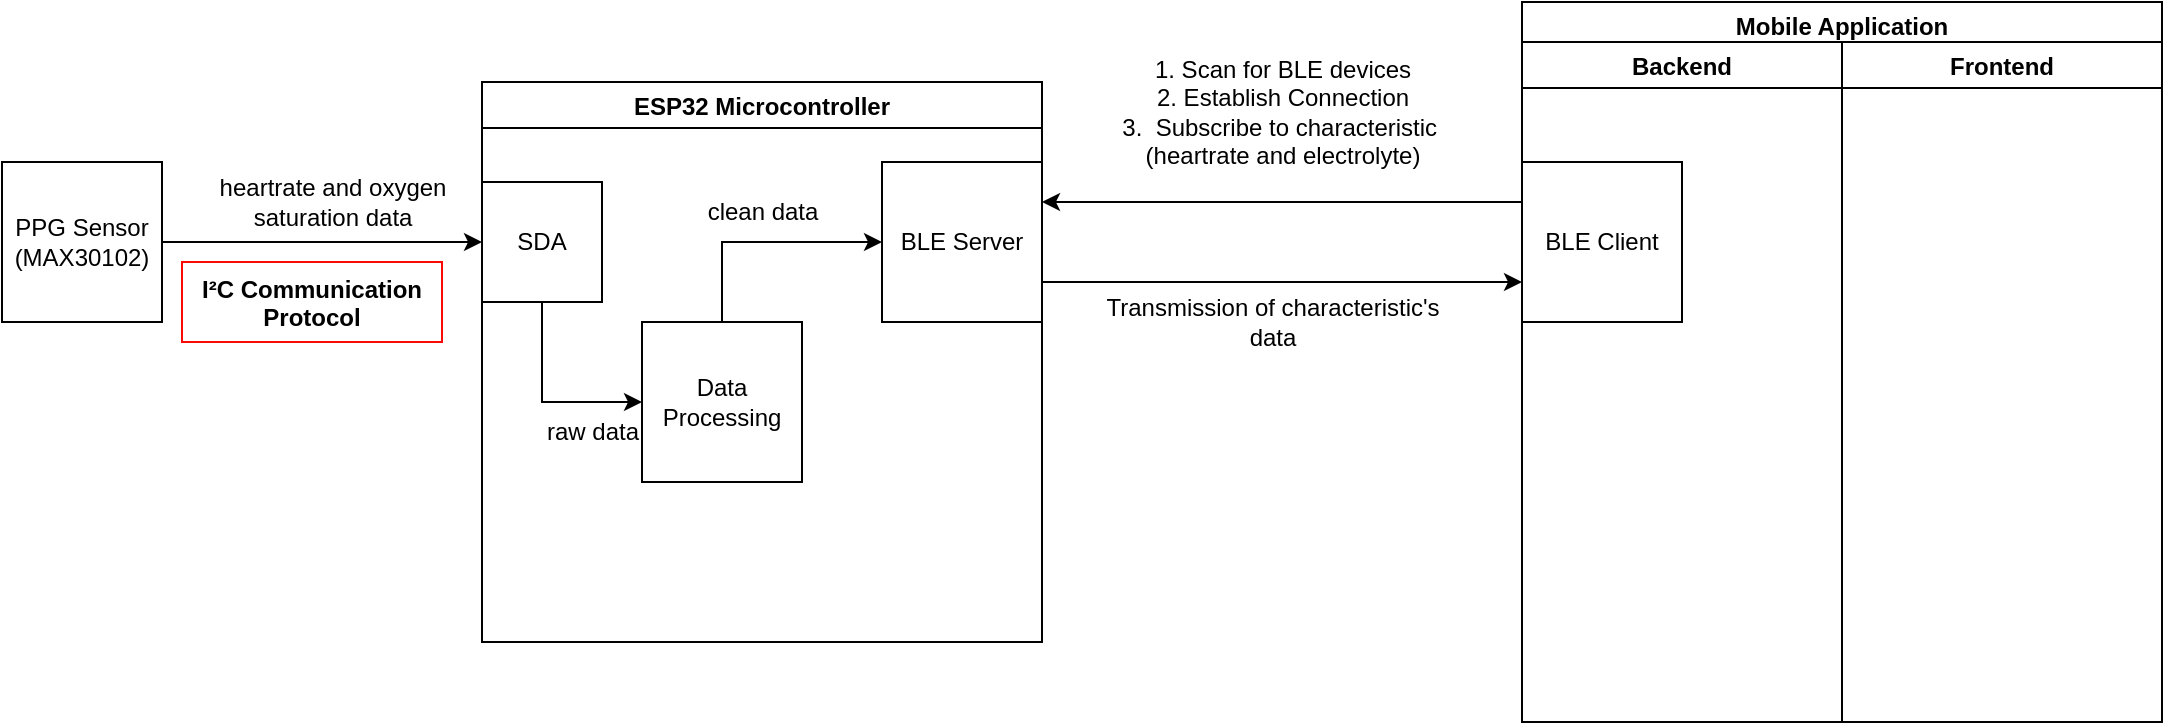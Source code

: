 <mxfile version="26.0.8">
  <diagram name="Page-1" id="XvgeLyfi9btd6hkqeVps">
    <mxGraphModel dx="1434" dy="816" grid="1" gridSize="10" guides="1" tooltips="1" connect="1" arrows="1" fold="1" page="1" pageScale="1" pageWidth="800" pageHeight="600" math="0" shadow="0">
      <root>
        <mxCell id="0" />
        <mxCell id="1" parent="0" />
        <mxCell id="u4qym9Ppzm83e0D_M728-1" value="Mobile Application" style="swimlane" vertex="1" connectable="0" parent="1">
          <mxGeometry x="840" y="40" width="320" height="360" as="geometry" />
        </mxCell>
        <mxCell id="u4qym9Ppzm83e0D_M728-16" value="Backend" style="swimlane" vertex="1" connectable="0" parent="u4qym9Ppzm83e0D_M728-1">
          <mxGeometry y="20" width="160" height="340" as="geometry" />
        </mxCell>
        <mxCell id="u4qym9Ppzm83e0D_M728-5" value="BLE Client" style="whiteSpace=wrap;html=1;aspect=fixed;" vertex="1" parent="u4qym9Ppzm83e0D_M728-16">
          <mxGeometry y="60" width="80" height="80" as="geometry" />
        </mxCell>
        <mxCell id="u4qym9Ppzm83e0D_M728-4" value="ESP32 Microcontroller" style="swimlane" vertex="1" connectable="0" parent="1">
          <mxGeometry x="320" y="80" width="280" height="280" as="geometry" />
        </mxCell>
        <mxCell id="u4qym9Ppzm83e0D_M728-6" value="BLE Server" style="whiteSpace=wrap;html=1;aspect=fixed;" vertex="1" parent="u4qym9Ppzm83e0D_M728-4">
          <mxGeometry x="200" y="40" width="80" height="80" as="geometry" />
        </mxCell>
        <mxCell id="u4qym9Ppzm83e0D_M728-31" style="edgeStyle=orthogonalEdgeStyle;rounded=0;orthogonalLoop=1;jettySize=auto;html=1;exitX=0.5;exitY=1;exitDx=0;exitDy=0;entryX=0;entryY=0.5;entryDx=0;entryDy=0;" edge="1" parent="u4qym9Ppzm83e0D_M728-4" source="u4qym9Ppzm83e0D_M728-23" target="u4qym9Ppzm83e0D_M728-28">
          <mxGeometry relative="1" as="geometry" />
        </mxCell>
        <mxCell id="u4qym9Ppzm83e0D_M728-23" value="SDA" style="whiteSpace=wrap;html=1;aspect=fixed;" vertex="1" parent="u4qym9Ppzm83e0D_M728-4">
          <mxGeometry y="50" width="60" height="60" as="geometry" />
        </mxCell>
        <mxCell id="u4qym9Ppzm83e0D_M728-33" style="edgeStyle=orthogonalEdgeStyle;rounded=0;orthogonalLoop=1;jettySize=auto;html=1;exitX=0.5;exitY=0;exitDx=0;exitDy=0;entryX=0;entryY=0.5;entryDx=0;entryDy=0;" edge="1" parent="u4qym9Ppzm83e0D_M728-4" source="u4qym9Ppzm83e0D_M728-28" target="u4qym9Ppzm83e0D_M728-6">
          <mxGeometry relative="1" as="geometry" />
        </mxCell>
        <mxCell id="u4qym9Ppzm83e0D_M728-28" value="Data Processing" style="whiteSpace=wrap;html=1;aspect=fixed;" vertex="1" parent="u4qym9Ppzm83e0D_M728-4">
          <mxGeometry x="80" y="120" width="80" height="80" as="geometry" />
        </mxCell>
        <mxCell id="u4qym9Ppzm83e0D_M728-30" value="raw data" style="text;html=1;align=center;verticalAlign=middle;resizable=0;points=[];autosize=1;strokeColor=none;fillColor=none;" vertex="1" parent="u4qym9Ppzm83e0D_M728-4">
          <mxGeometry x="20" y="160" width="70" height="30" as="geometry" />
        </mxCell>
        <mxCell id="u4qym9Ppzm83e0D_M728-34" value="clean data" style="text;html=1;align=center;verticalAlign=middle;resizable=0;points=[];autosize=1;strokeColor=none;fillColor=none;" vertex="1" parent="u4qym9Ppzm83e0D_M728-4">
          <mxGeometry x="100" y="50" width="80" height="30" as="geometry" />
        </mxCell>
        <mxCell id="u4qym9Ppzm83e0D_M728-9" style="edgeStyle=orthogonalEdgeStyle;rounded=0;orthogonalLoop=1;jettySize=auto;html=1;exitX=0;exitY=0.25;exitDx=0;exitDy=0;entryX=1;entryY=0.25;entryDx=0;entryDy=0;" edge="1" parent="1" source="u4qym9Ppzm83e0D_M728-5" target="u4qym9Ppzm83e0D_M728-6">
          <mxGeometry relative="1" as="geometry" />
        </mxCell>
        <mxCell id="u4qym9Ppzm83e0D_M728-10" style="edgeStyle=orthogonalEdgeStyle;rounded=0;orthogonalLoop=1;jettySize=auto;html=1;exitX=1;exitY=0.75;exitDx=0;exitDy=0;entryX=0;entryY=0.75;entryDx=0;entryDy=0;" edge="1" parent="1" source="u4qym9Ppzm83e0D_M728-6" target="u4qym9Ppzm83e0D_M728-5">
          <mxGeometry relative="1" as="geometry" />
        </mxCell>
        <mxCell id="u4qym9Ppzm83e0D_M728-11" value="Transmission of characteristic&#39;s&lt;div&gt;data&lt;/div&gt;" style="text;html=1;align=center;verticalAlign=middle;resizable=0;points=[];autosize=1;strokeColor=none;fillColor=none;" vertex="1" parent="1">
          <mxGeometry x="620" y="180" width="190" height="40" as="geometry" />
        </mxCell>
        <mxCell id="u4qym9Ppzm83e0D_M728-12" value="1. Scan for BLE devices&lt;div&gt;2. Establish Connection&lt;/div&gt;&lt;div&gt;3.&amp;nbsp; Subscribe to characteristic&amp;nbsp;&lt;/div&gt;&lt;div&gt;(heartrate and electrolyte)&lt;/div&gt;" style="text;html=1;align=center;verticalAlign=middle;resizable=0;points=[];autosize=1;strokeColor=none;fillColor=none;" vertex="1" parent="1">
          <mxGeometry x="630" y="60" width="180" height="70" as="geometry" />
        </mxCell>
        <mxCell id="u4qym9Ppzm83e0D_M728-18" value="Frontend" style="swimlane;startSize=23;" vertex="1" connectable="0" parent="1">
          <mxGeometry x="1000" y="60" width="160" height="340" as="geometry" />
        </mxCell>
        <mxCell id="u4qym9Ppzm83e0D_M728-24" style="edgeStyle=orthogonalEdgeStyle;rounded=0;orthogonalLoop=1;jettySize=auto;html=1;exitX=1;exitY=0.5;exitDx=0;exitDy=0;entryX=0;entryY=0.5;entryDx=0;entryDy=0;" edge="1" parent="1" source="u4qym9Ppzm83e0D_M728-21" target="u4qym9Ppzm83e0D_M728-23">
          <mxGeometry relative="1" as="geometry" />
        </mxCell>
        <mxCell id="u4qym9Ppzm83e0D_M728-21" value="PPG Sensor&lt;div&gt;(MAX30102)&lt;/div&gt;" style="whiteSpace=wrap;html=1;aspect=fixed;" vertex="1" parent="1">
          <mxGeometry x="80" y="120" width="80" height="80" as="geometry" />
        </mxCell>
        <mxCell id="u4qym9Ppzm83e0D_M728-20" value="&lt;font face=&quot;Helvetica&quot;&gt;&lt;b&gt;I²C Communication Protocol&lt;/b&gt;&lt;/font&gt;" style="text;whiteSpace=wrap;html=1;strokeColor=light-dark(#fb0909, #ededed);align=center;" vertex="1" parent="1">
          <mxGeometry x="170" y="170" width="130" height="40" as="geometry" />
        </mxCell>
        <mxCell id="u4qym9Ppzm83e0D_M728-25" value="heartrate and oxygen&lt;div&gt;saturation data&lt;/div&gt;" style="text;html=1;align=center;verticalAlign=middle;resizable=0;points=[];autosize=1;strokeColor=none;fillColor=none;" vertex="1" parent="1">
          <mxGeometry x="175" y="120" width="140" height="40" as="geometry" />
        </mxCell>
      </root>
    </mxGraphModel>
  </diagram>
</mxfile>
